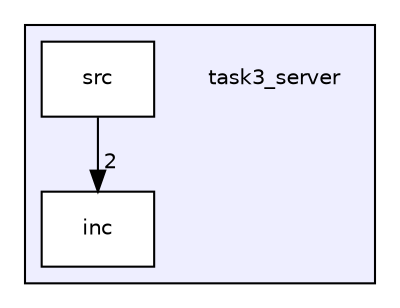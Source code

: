 digraph "task3_server" {
  compound=true
  node [ fontsize="10", fontname="Helvetica"];
  edge [ labelfontsize="10", labelfontname="Helvetica"];
  subgraph clusterdir_f36c06d50c6aa65bb1ef551029ae71dc {
    graph [ bgcolor="#eeeeff", pencolor="black", label="" URL="dir_f36c06d50c6aa65bb1ef551029ae71dc.html"];
    dir_f36c06d50c6aa65bb1ef551029ae71dc [shape=plaintext label="task3_server"];
    dir_f7eea26883943d24f03919f2a3c0c2b8 [shape=box label="inc" color="black" fillcolor="white" style="filled" URL="dir_f7eea26883943d24f03919f2a3c0c2b8.html"];
    dir_e0fe4798e3c9a83969e4a92241311de2 [shape=box label="src" color="black" fillcolor="white" style="filled" URL="dir_e0fe4798e3c9a83969e4a92241311de2.html"];
  }
  dir_e0fe4798e3c9a83969e4a92241311de2->dir_f7eea26883943d24f03919f2a3c0c2b8 [headlabel="2", labeldistance=1.5 headhref="dir_000005_000004.html"];
}

